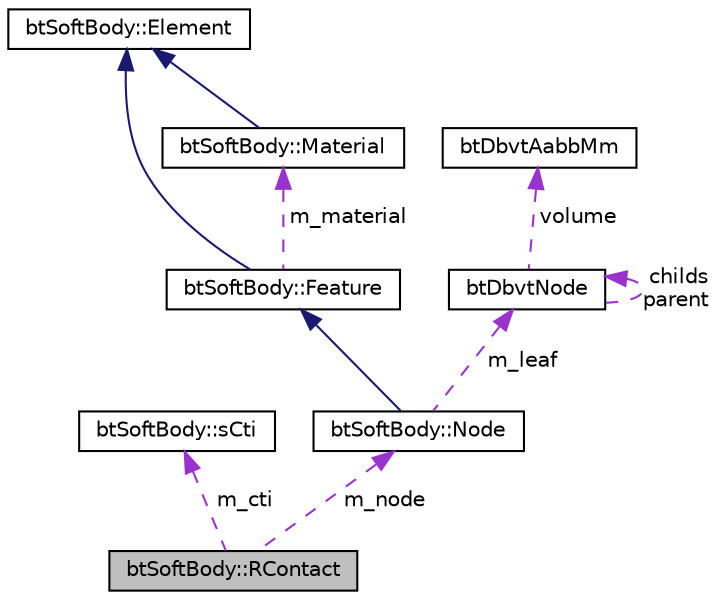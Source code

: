 digraph "btSoftBody::RContact"
{
  edge [fontname="Helvetica",fontsize="10",labelfontname="Helvetica",labelfontsize="10"];
  node [fontname="Helvetica",fontsize="10",shape=record];
  Node1 [label="btSoftBody::RContact",height=0.2,width=0.4,color="black", fillcolor="grey75", style="filled", fontcolor="black"];
  Node2 -> Node1 [dir="back",color="darkorchid3",fontsize="10",style="dashed",label=" m_cti" ,fontname="Helvetica"];
  Node2 [label="btSoftBody::sCti",height=0.2,width=0.4,color="black", fillcolor="white", style="filled",URL="$structbt_soft_body_1_1s_cti.html"];
  Node3 -> Node1 [dir="back",color="darkorchid3",fontsize="10",style="dashed",label=" m_node" ,fontname="Helvetica"];
  Node3 [label="btSoftBody::Node",height=0.2,width=0.4,color="black", fillcolor="white", style="filled",URL="$structbt_soft_body_1_1_node.html"];
  Node4 -> Node3 [dir="back",color="midnightblue",fontsize="10",style="solid",fontname="Helvetica"];
  Node4 [label="btSoftBody::Feature",height=0.2,width=0.4,color="black", fillcolor="white", style="filled",URL="$structbt_soft_body_1_1_feature.html"];
  Node5 -> Node4 [dir="back",color="midnightblue",fontsize="10",style="solid",fontname="Helvetica"];
  Node5 [label="btSoftBody::Element",height=0.2,width=0.4,color="black", fillcolor="white", style="filled",URL="$structbt_soft_body_1_1_element.html"];
  Node6 -> Node4 [dir="back",color="darkorchid3",fontsize="10",style="dashed",label=" m_material" ,fontname="Helvetica"];
  Node6 [label="btSoftBody::Material",height=0.2,width=0.4,color="black", fillcolor="white", style="filled",URL="$structbt_soft_body_1_1_material.html"];
  Node5 -> Node6 [dir="back",color="midnightblue",fontsize="10",style="solid",fontname="Helvetica"];
  Node7 -> Node3 [dir="back",color="darkorchid3",fontsize="10",style="dashed",label=" m_leaf" ,fontname="Helvetica"];
  Node7 [label="btDbvtNode",height=0.2,width=0.4,color="black", fillcolor="white", style="filled",URL="$structbt_dbvt_node.html"];
  Node8 -> Node7 [dir="back",color="darkorchid3",fontsize="10",style="dashed",label=" volume" ,fontname="Helvetica"];
  Node8 [label="btDbvtAabbMm",height=0.2,width=0.4,color="black", fillcolor="white", style="filled",URL="$structbt_dbvt_aabb_mm.html"];
  Node7 -> Node7 [dir="back",color="darkorchid3",fontsize="10",style="dashed",label=" childs\nparent" ,fontname="Helvetica"];
}
